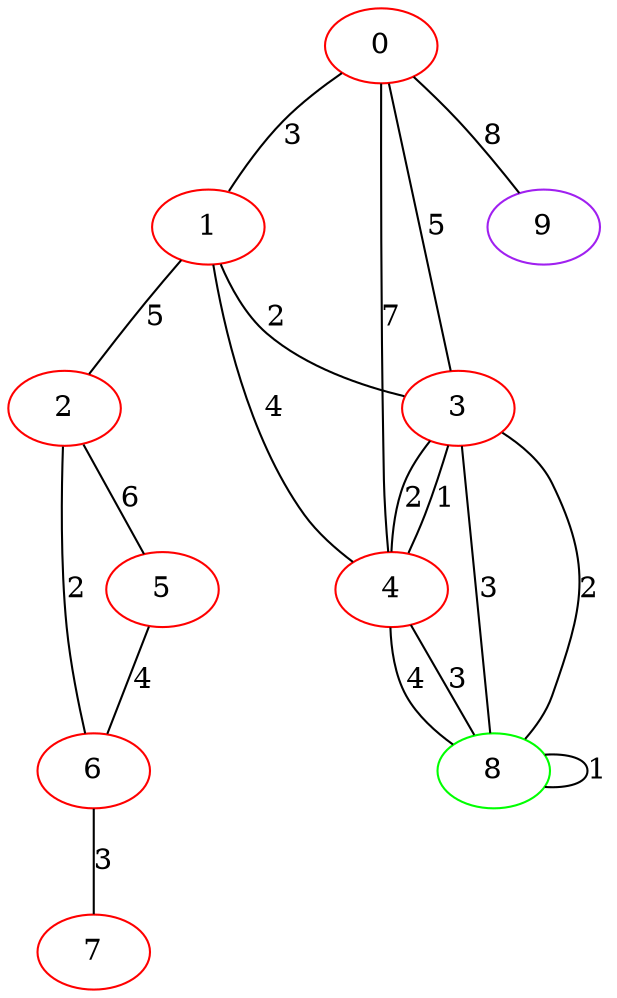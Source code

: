 graph "" {
0 [color=red, weight=1];
1 [color=red, weight=1];
2 [color=red, weight=1];
3 [color=red, weight=1];
4 [color=red, weight=1];
5 [color=red, weight=1];
6 [color=red, weight=1];
7 [color=red, weight=1];
8 [color=green, weight=2];
9 [color=purple, weight=4];
0 -- 1  [key=0, label=3];
0 -- 3  [key=0, label=5];
0 -- 4  [key=0, label=7];
0 -- 9  [key=0, label=8];
1 -- 2  [key=0, label=5];
1 -- 3  [key=0, label=2];
1 -- 4  [key=0, label=4];
2 -- 5  [key=0, label=6];
2 -- 6  [key=0, label=2];
3 -- 4  [key=0, label=2];
3 -- 4  [key=1, label=1];
3 -- 8  [key=0, label=2];
3 -- 8  [key=1, label=3];
4 -- 8  [key=0, label=3];
4 -- 8  [key=1, label=4];
5 -- 6  [key=0, label=4];
6 -- 7  [key=0, label=3];
8 -- 8  [key=0, label=1];
}
